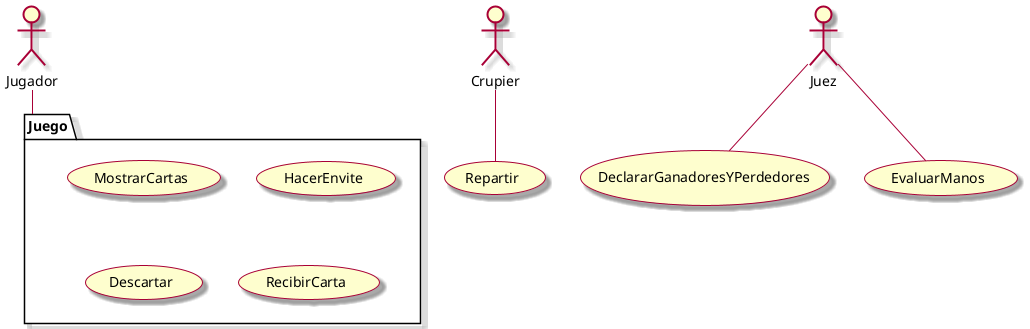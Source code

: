 @startuml
skin rose

actor Jugador
actor Crupier
actor Juez

package Juego{
usecase MostrarCartas
usecase HacerEnvite
usecase Descartar
usecase RecibirCarta
}

usecase Repartir

usecase DeclararGanadoresYPerdedores
usecase EvaluarManos

Jugador -- Juego
Crupier -- Repartir

Juez -- DeclararGanadoresYPerdedores
Juez -- EvaluarManos
@enduml